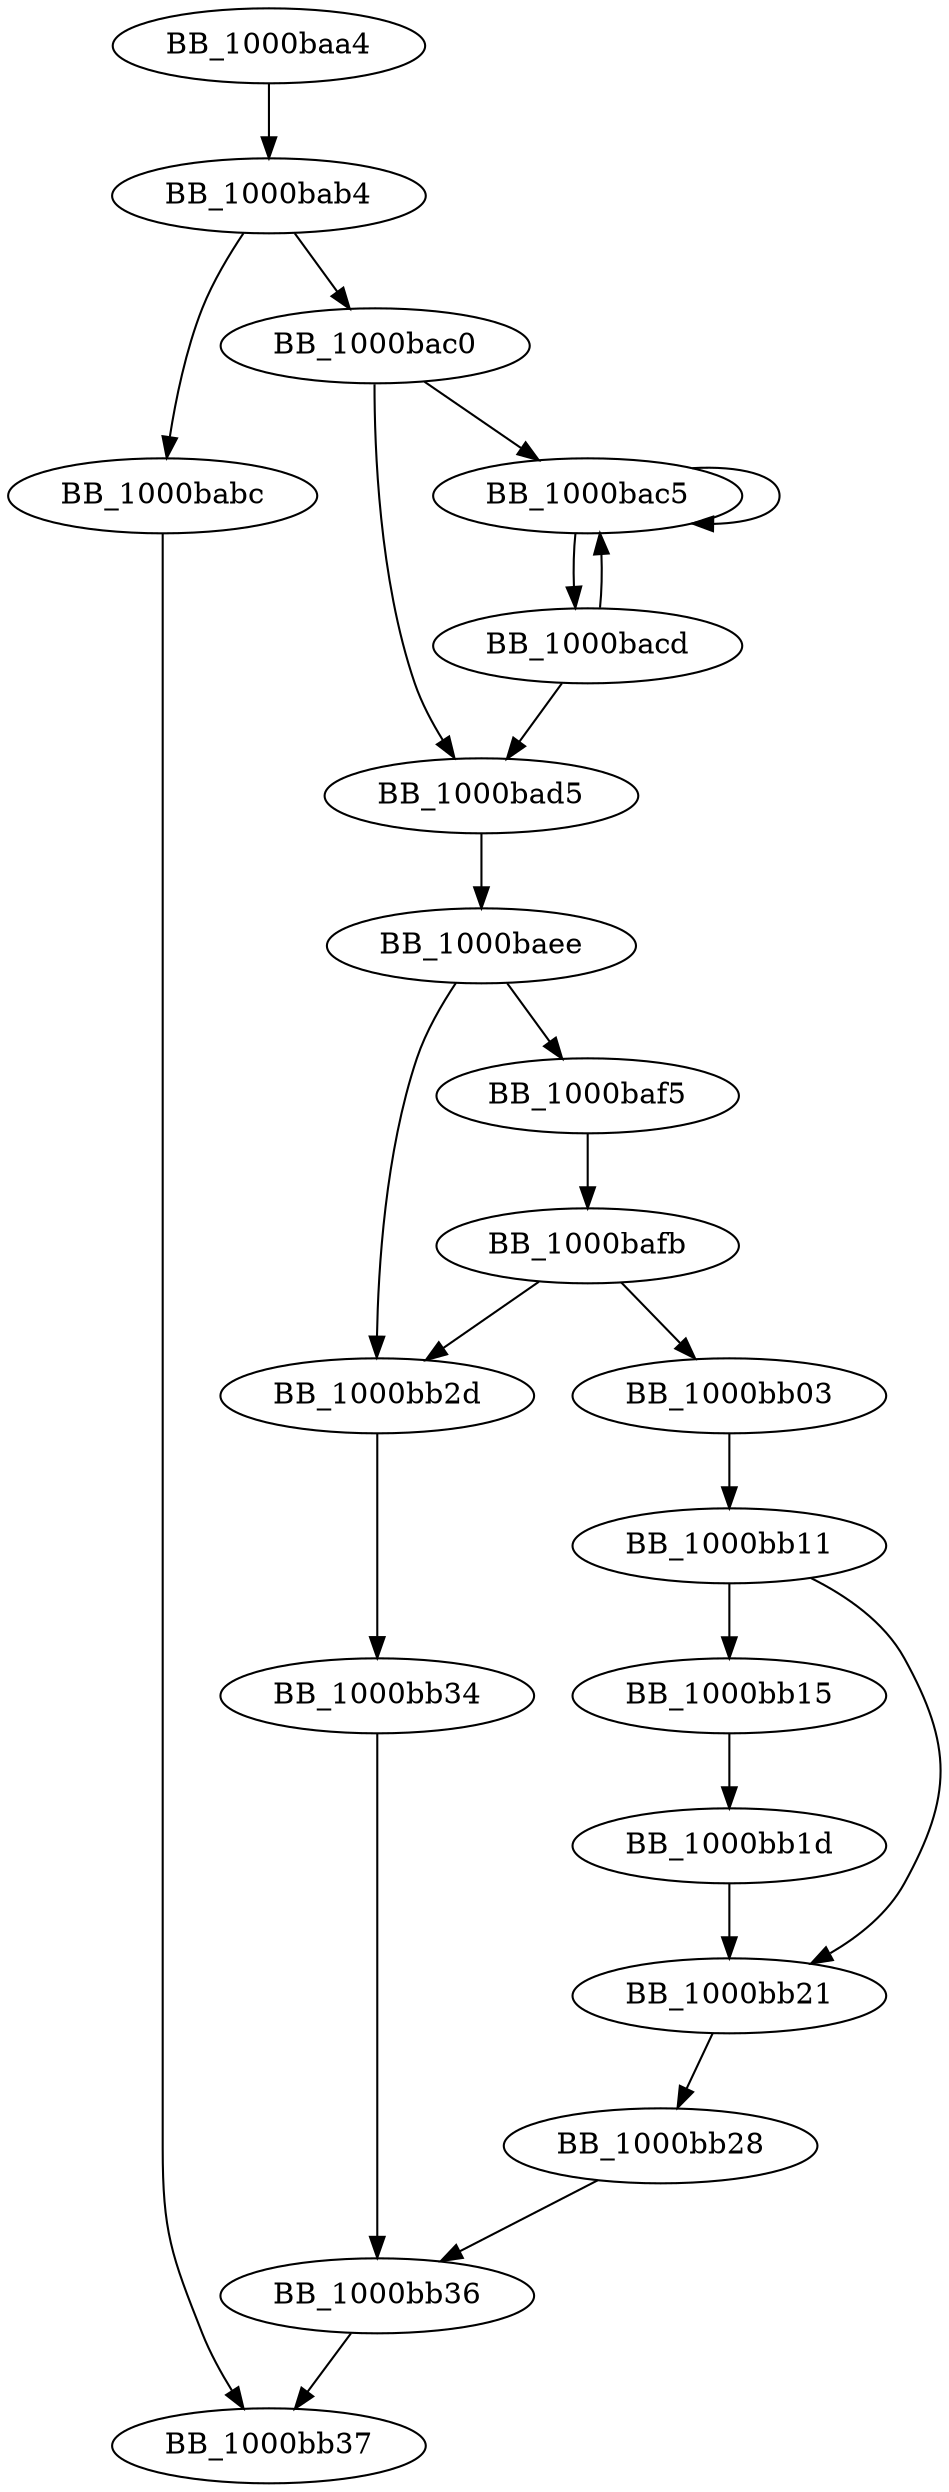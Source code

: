 DiGraph ___crtGetEnvironmentStringsA{
BB_1000baa4->BB_1000bab4
BB_1000bab4->BB_1000babc
BB_1000bab4->BB_1000bac0
BB_1000babc->BB_1000bb37
BB_1000bac0->BB_1000bac5
BB_1000bac0->BB_1000bad5
BB_1000bac5->BB_1000bac5
BB_1000bac5->BB_1000bacd
BB_1000bacd->BB_1000bac5
BB_1000bacd->BB_1000bad5
BB_1000bad5->BB_1000baee
BB_1000baee->BB_1000baf5
BB_1000baee->BB_1000bb2d
BB_1000baf5->BB_1000bafb
BB_1000bafb->BB_1000bb03
BB_1000bafb->BB_1000bb2d
BB_1000bb03->BB_1000bb11
BB_1000bb11->BB_1000bb15
BB_1000bb11->BB_1000bb21
BB_1000bb15->BB_1000bb1d
BB_1000bb1d->BB_1000bb21
BB_1000bb21->BB_1000bb28
BB_1000bb28->BB_1000bb36
BB_1000bb2d->BB_1000bb34
BB_1000bb34->BB_1000bb36
BB_1000bb36->BB_1000bb37
}
